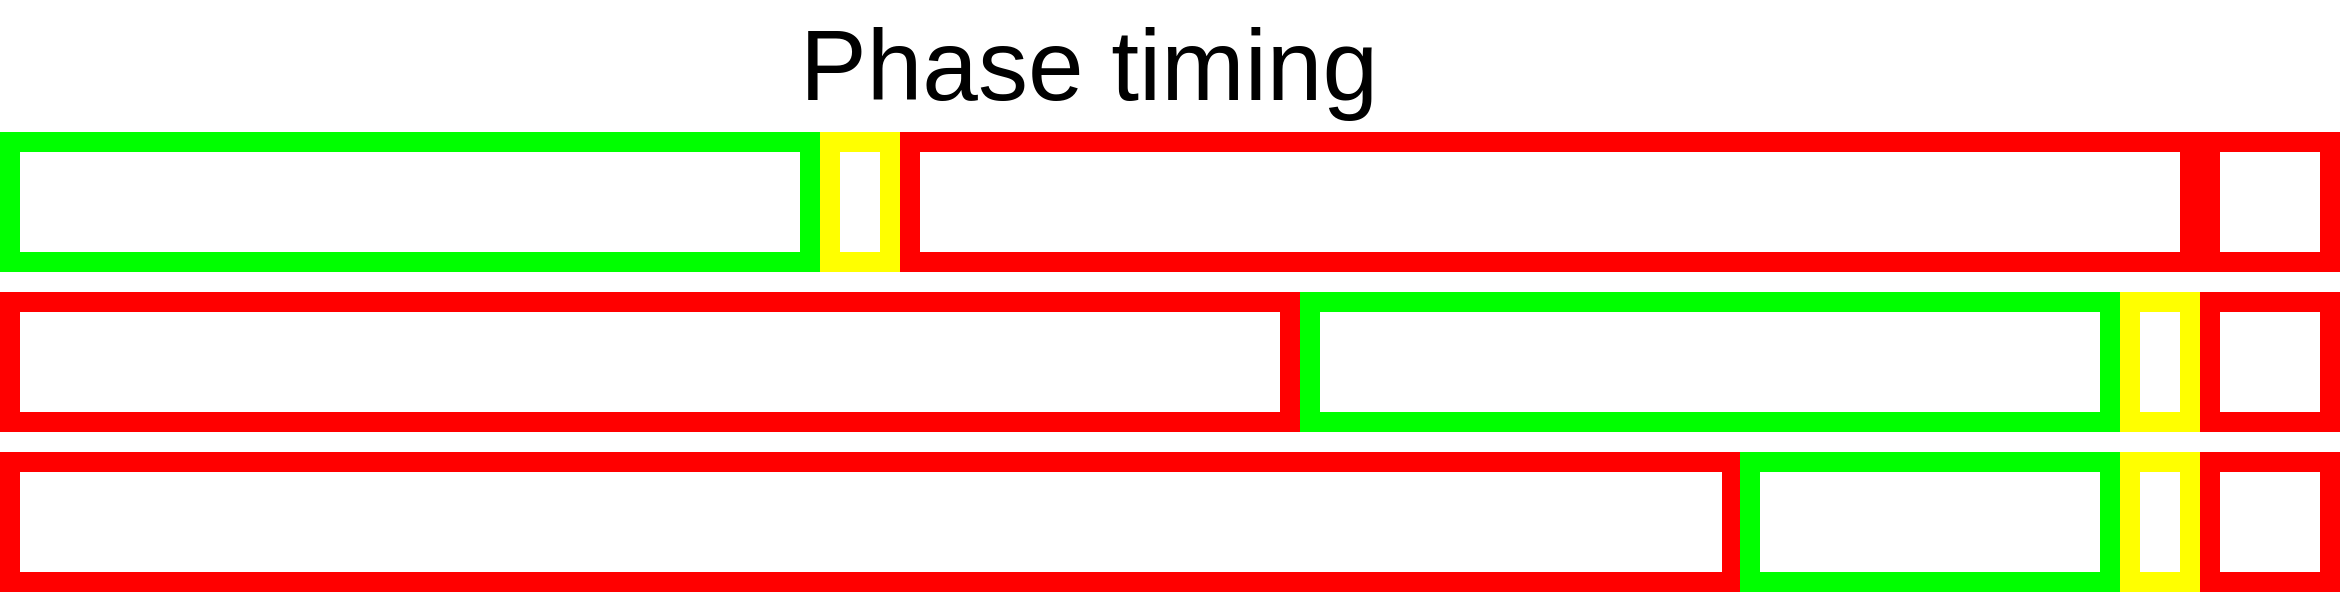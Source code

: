 <mxfile version="11.1.2" type="github"><diagram id="0w2dL9vj3uTp30e920qt" name="Page-1"><mxGraphModel dx="5570" dy="3410" grid="1" gridSize="10" guides="1" tooltips="1" connect="1" arrows="1" fold="1" page="1" pageScale="1" pageWidth="850" pageHeight="1100" math="0" shadow="0"><root><mxCell id="0"/><mxCell id="1" parent="0"/><mxCell id="G0FarbOGDAQVH8VWwanJ-4" value="" style="rounded=0;whiteSpace=wrap;html=1;shadow=0;strokeColor=#00FF00;fillColor=#ffffff;strokeWidth=10;" parent="1" vertex="1"><mxGeometry x="-2550" y="-1504" width="400" height="60" as="geometry"/></mxCell><mxCell id="G0FarbOGDAQVH8VWwanJ-5" value="" style="rounded=0;whiteSpace=wrap;html=1;shadow=0;strokeColor=#FFFF00;fillColor=#ffffff;strokeWidth=10;" parent="1" vertex="1"><mxGeometry x="-2140" y="-1504" width="30" height="60" as="geometry"/></mxCell><mxCell id="G0FarbOGDAQVH8VWwanJ-6" value="" style="rounded=0;whiteSpace=wrap;html=1;shadow=0;strokeColor=#FF0000;fillColor=#ffffff;strokeWidth=10;" parent="1" vertex="1"><mxGeometry x="-2100" y="-1504" width="640" height="60" as="geometry"/></mxCell><mxCell id="G0FarbOGDAQVH8VWwanJ-8" value="" style="rounded=0;whiteSpace=wrap;html=1;shadow=0;strokeColor=#FF0000;fillColor=#ffffff;strokeWidth=10;" parent="1" vertex="1"><mxGeometry x="-1450" y="-1504" width="60" height="60" as="geometry"/></mxCell><mxCell id="G0FarbOGDAQVH8VWwanJ-11" value="" style="rounded=0;whiteSpace=wrap;html=1;shadow=0;strokeColor=#FF0000;fillColor=#ffffff;strokeWidth=10;" parent="1" vertex="1"><mxGeometry x="-2550" y="-1424" width="640" height="60" as="geometry"/></mxCell><mxCell id="G0FarbOGDAQVH8VWwanJ-12" value="" style="rounded=0;whiteSpace=wrap;html=1;shadow=0;strokeColor=#00FF00;fillColor=#ffffff;strokeWidth=10;" parent="1" vertex="1"><mxGeometry x="-1900" y="-1424" width="400" height="60" as="geometry"/></mxCell><mxCell id="G0FarbOGDAQVH8VWwanJ-13" value="" style="rounded=0;whiteSpace=wrap;html=1;shadow=0;strokeColor=#FFFF00;fillColor=#ffffff;strokeWidth=10;" parent="1" vertex="1"><mxGeometry x="-1490" y="-1424" width="30" height="60" as="geometry"/></mxCell><mxCell id="G0FarbOGDAQVH8VWwanJ-14" value="" style="rounded=0;whiteSpace=wrap;html=1;shadow=0;strokeColor=#FF0000;fillColor=#ffffff;strokeWidth=10;" parent="1" vertex="1"><mxGeometry x="-1450" y="-1424" width="60" height="60" as="geometry"/></mxCell><mxCell id="G0FarbOGDAQVH8VWwanJ-16" value="" style="rounded=0;whiteSpace=wrap;html=1;shadow=0;strokeColor=#FF0000;fillColor=#ffffff;strokeWidth=10;" parent="1" vertex="1"><mxGeometry x="-2550" y="-1344" width="861" height="60" as="geometry"/></mxCell><mxCell id="G0FarbOGDAQVH8VWwanJ-17" value="" style="rounded=0;whiteSpace=wrap;html=1;shadow=0;strokeColor=#00FF00;fillColor=#ffffff;strokeWidth=10;" parent="1" vertex="1"><mxGeometry x="-1680" y="-1344" width="180" height="60" as="geometry"/></mxCell><mxCell id="G0FarbOGDAQVH8VWwanJ-19" value="" style="rounded=0;whiteSpace=wrap;html=1;shadow=0;strokeColor=#FFFF00;fillColor=#ffffff;strokeWidth=10;" parent="1" vertex="1"><mxGeometry x="-1490" y="-1344" width="30" height="60" as="geometry"/></mxCell><mxCell id="G0FarbOGDAQVH8VWwanJ-20" value="" style="rounded=0;whiteSpace=wrap;html=1;shadow=0;strokeColor=#FF0000;fillColor=#ffffff;strokeWidth=10;" parent="1" vertex="1"><mxGeometry x="-1450" y="-1344" width="60" height="60" as="geometry"/></mxCell><mxCell id="AsPxZZA3I7jjCgH2tbaV-1" value="&lt;font style=&quot;font-size: 50px&quot;&gt;Phase timing&lt;/font&gt;" style="text;html=1;resizable=0;points=[];autosize=1;align=left;verticalAlign=top;spacingTop=-4;" vertex="1" parent="1"><mxGeometry x="-2157" y="-1575" width="300" height="30" as="geometry"/></mxCell></root></mxGraphModel></diagram></mxfile>